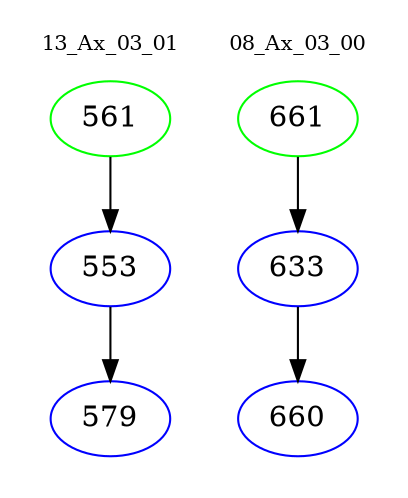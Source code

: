 digraph{
subgraph cluster_0 {
color = white
label = "13_Ax_03_01";
fontsize=10;
T0_561 [label="561", color="green"]
T0_561 -> T0_553 [color="black"]
T0_553 [label="553", color="blue"]
T0_553 -> T0_579 [color="black"]
T0_579 [label="579", color="blue"]
}
subgraph cluster_1 {
color = white
label = "08_Ax_03_00";
fontsize=10;
T1_661 [label="661", color="green"]
T1_661 -> T1_633 [color="black"]
T1_633 [label="633", color="blue"]
T1_633 -> T1_660 [color="black"]
T1_660 [label="660", color="blue"]
}
}
